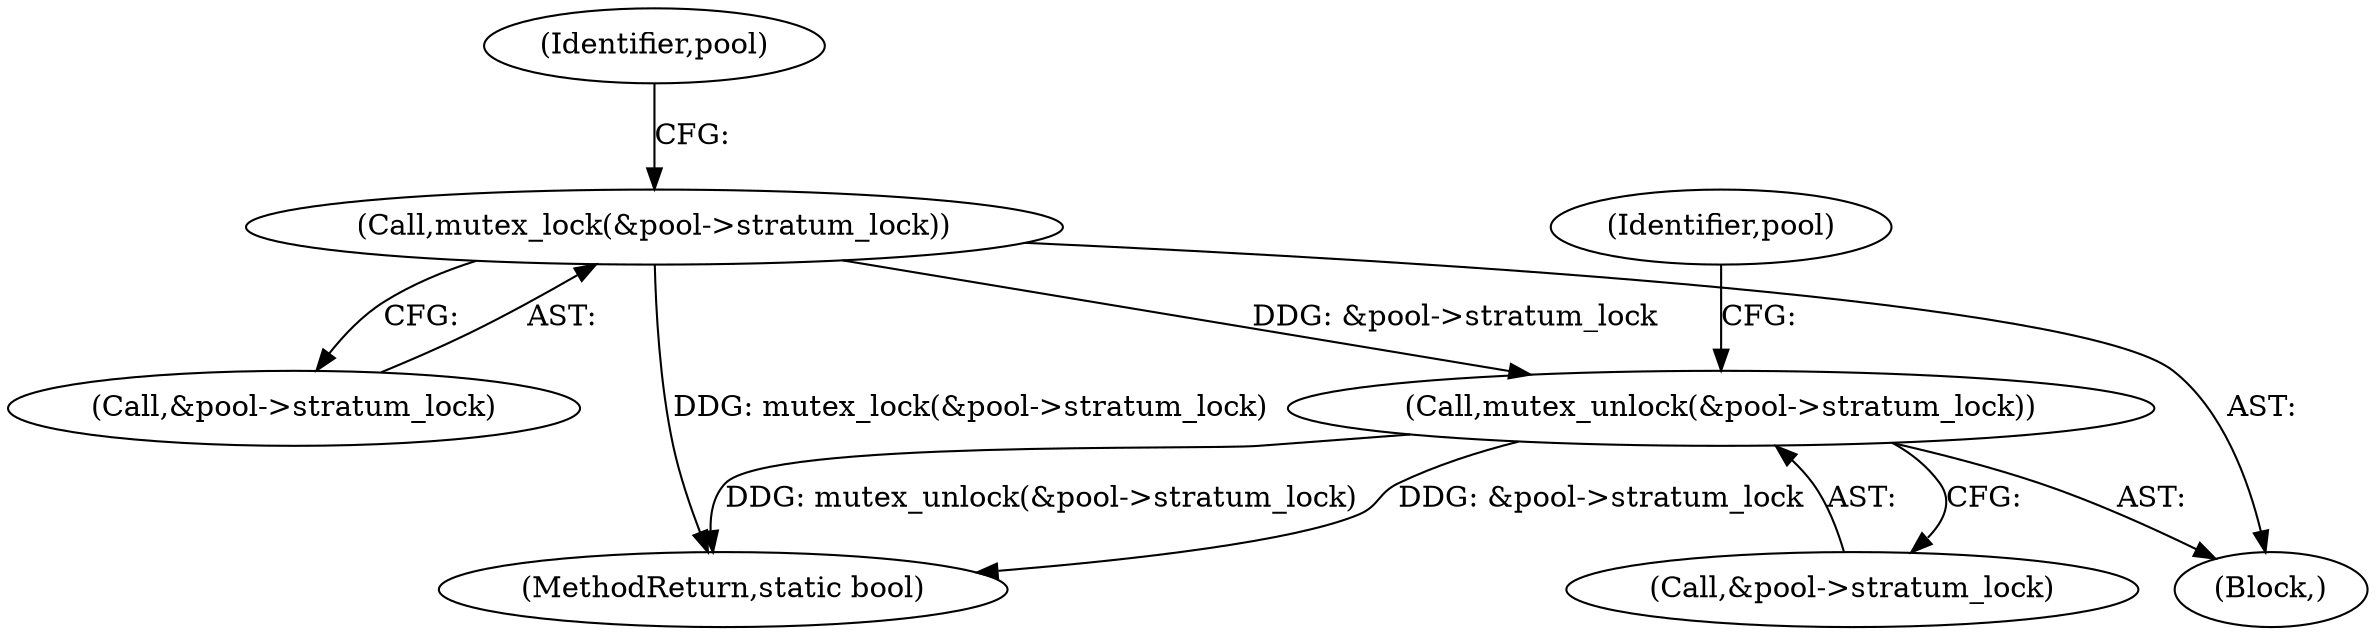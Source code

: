 digraph "0_cgminer_e1c5050734123973b99d181c45e74b2cbb00272e_2@API" {
"1000222" [label="(Call,mutex_lock(&pool->stratum_lock))"];
"1000260" [label="(Call,mutex_unlock(&pool->stratum_lock))"];
"1000261" [label="(Call,&pool->stratum_lock)"];
"1000268" [label="(Identifier,pool)"];
"1000103" [label="(Block,)"];
"1000222" [label="(Call,mutex_lock(&pool->stratum_lock))"];
"1000276" [label="(MethodReturn,static bool)"];
"1000228" [label="(Identifier,pool)"];
"1000223" [label="(Call,&pool->stratum_lock)"];
"1000260" [label="(Call,mutex_unlock(&pool->stratum_lock))"];
"1000222" -> "1000103"  [label="AST: "];
"1000222" -> "1000223"  [label="CFG: "];
"1000223" -> "1000222"  [label="AST: "];
"1000228" -> "1000222"  [label="CFG: "];
"1000222" -> "1000276"  [label="DDG: mutex_lock(&pool->stratum_lock)"];
"1000222" -> "1000260"  [label="DDG: &pool->stratum_lock"];
"1000260" -> "1000103"  [label="AST: "];
"1000260" -> "1000261"  [label="CFG: "];
"1000261" -> "1000260"  [label="AST: "];
"1000268" -> "1000260"  [label="CFG: "];
"1000260" -> "1000276"  [label="DDG: mutex_unlock(&pool->stratum_lock)"];
"1000260" -> "1000276"  [label="DDG: &pool->stratum_lock"];
}
